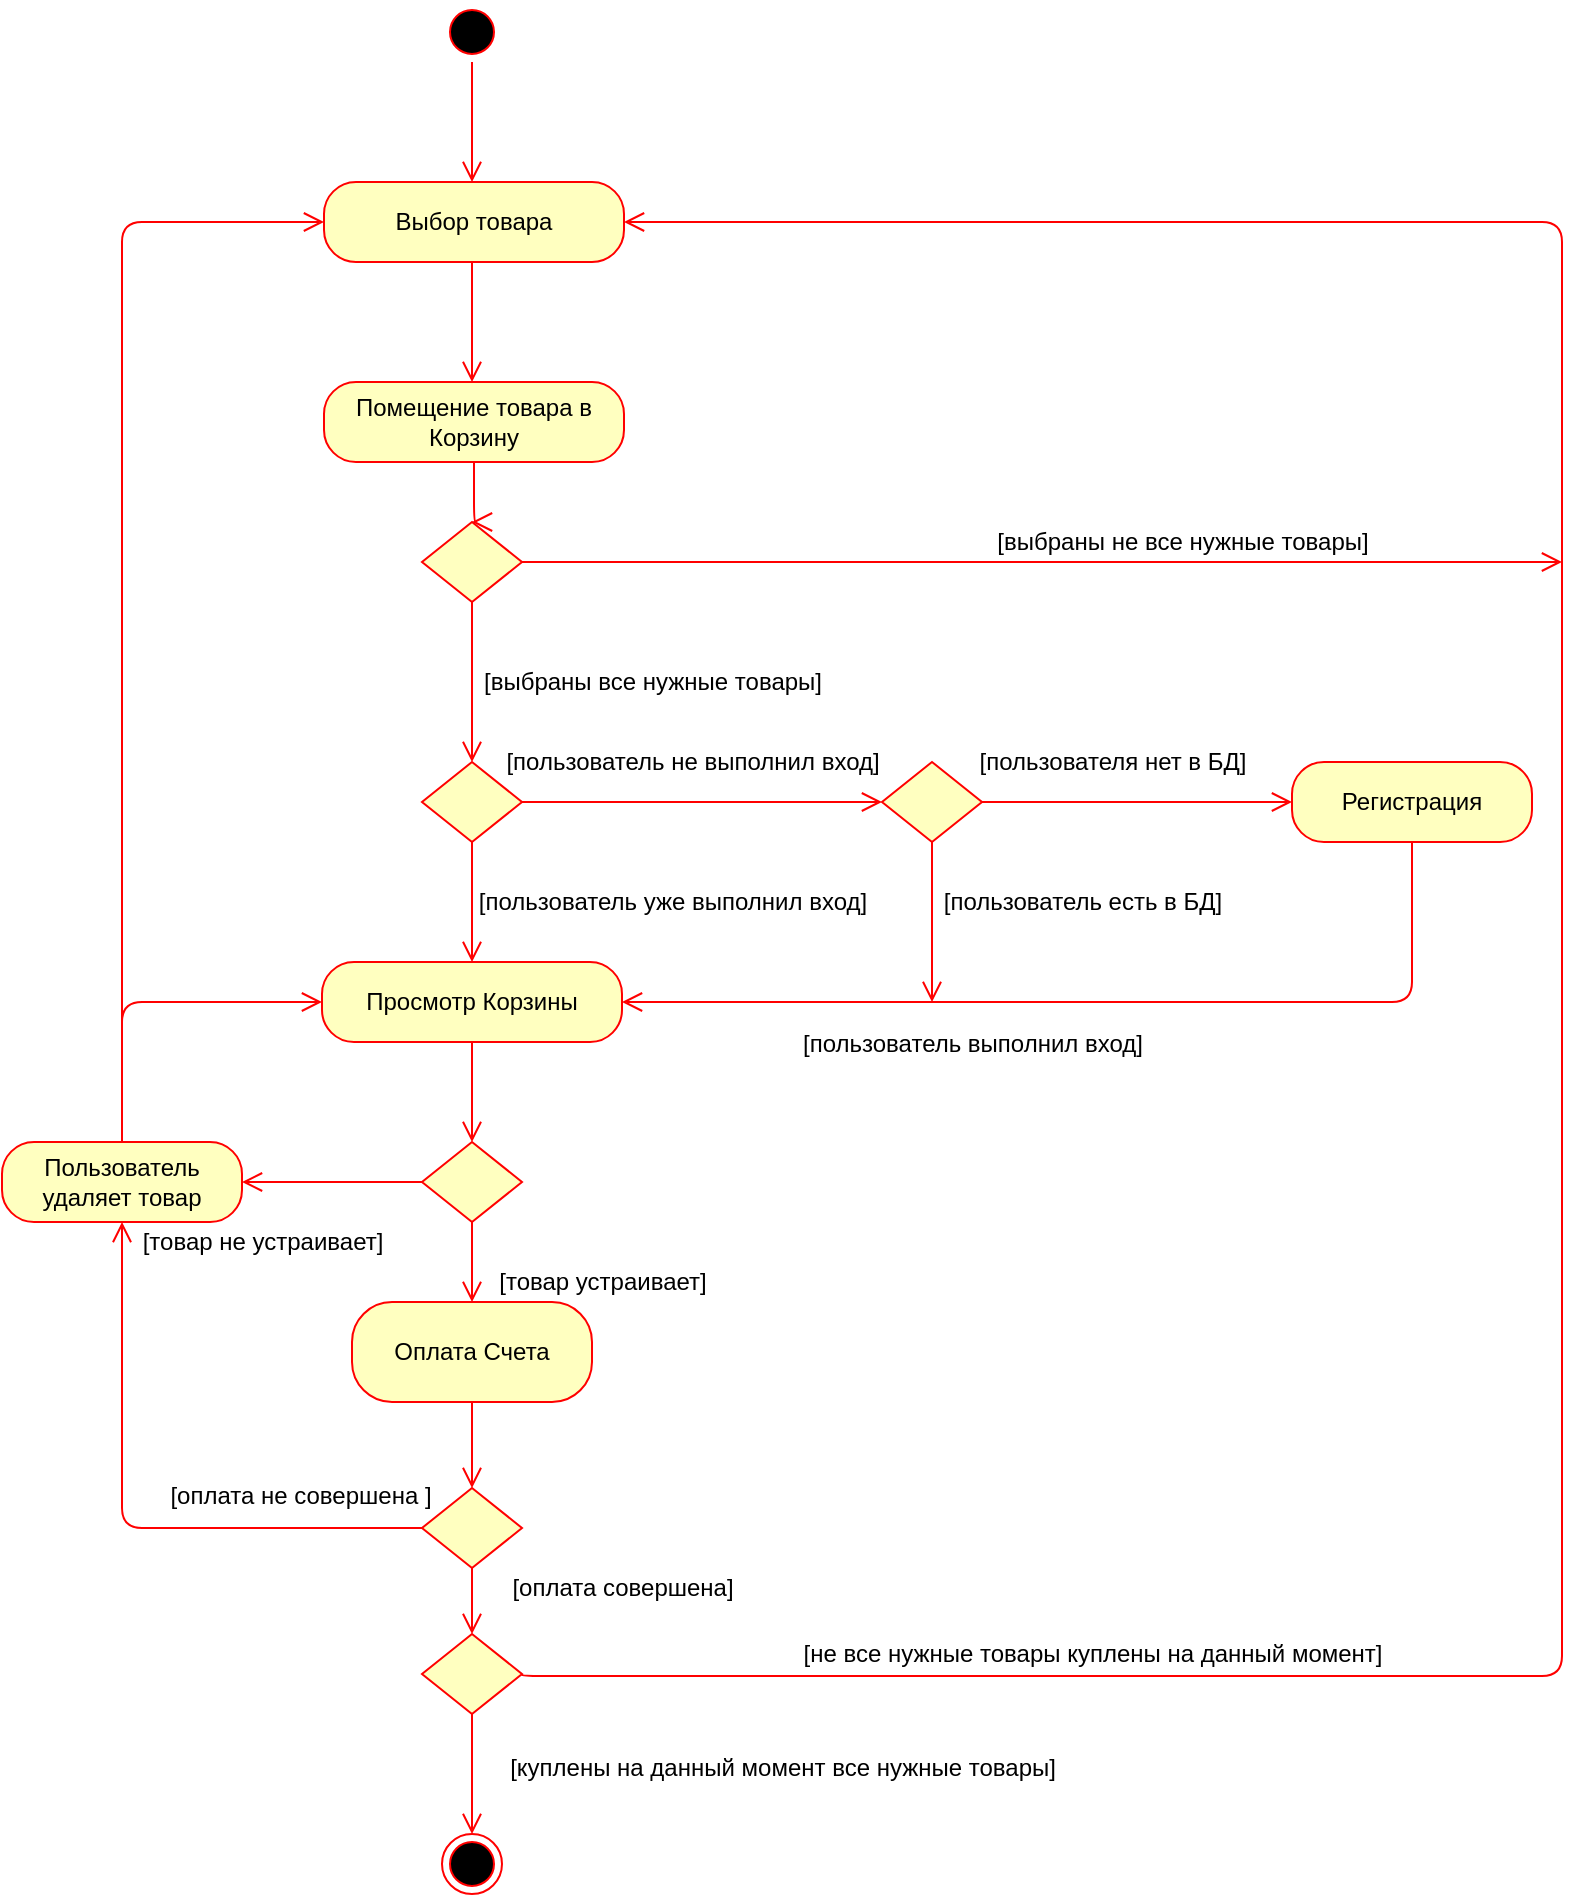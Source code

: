 <mxfile version="12.5.8" type="device"><diagram id="RycNXaT5T8x2ainJxb2U" name="Page-1"><mxGraphModel dx="1443" dy="788" grid="1" gridSize="10" guides="1" tooltips="1" connect="1" arrows="1" fold="1" page="1" pageScale="1" pageWidth="827" pageHeight="1169" math="0" shadow="0"><root><mxCell id="0"/><mxCell id="1" parent="0"/><mxCell id="czCFNgcpYrpjiyIpNuUK-1" value="" style="ellipse;html=1;shape=startState;fillColor=#000000;strokeColor=#ff0000;" parent="1" vertex="1"><mxGeometry x="230" y="73" width="30" height="30" as="geometry"/></mxCell><mxCell id="czCFNgcpYrpjiyIpNuUK-2" value="" style="edgeStyle=orthogonalEdgeStyle;html=1;verticalAlign=bottom;endArrow=open;endSize=8;strokeColor=#ff0000;" parent="1" source="czCFNgcpYrpjiyIpNuUK-1" edge="1"><mxGeometry relative="1" as="geometry"><mxPoint x="245" y="163" as="targetPoint"/><mxPoint x="245" y="103" as="sourcePoint"/></mxGeometry></mxCell><mxCell id="czCFNgcpYrpjiyIpNuUK-3" value="Выбор товара" style="rounded=1;whiteSpace=wrap;html=1;arcSize=40;fontColor=#000000;fillColor=#ffffc0;strokeColor=#ff0000;" parent="1" vertex="1"><mxGeometry x="171" y="163" width="150" height="40" as="geometry"/></mxCell><mxCell id="czCFNgcpYrpjiyIpNuUK-4" value="" style="edgeStyle=orthogonalEdgeStyle;html=1;verticalAlign=bottom;endArrow=open;endSize=8;strokeColor=#ff0000;" parent="1" source="czCFNgcpYrpjiyIpNuUK-3" edge="1"><mxGeometry relative="1" as="geometry"><mxPoint x="245" y="263" as="targetPoint"/><Array as="points"><mxPoint x="245" y="203"/><mxPoint x="245" y="203"/></Array></mxGeometry></mxCell><mxCell id="czCFNgcpYrpjiyIpNuUK-5" value="Помещение товара в Корзину" style="rounded=1;whiteSpace=wrap;html=1;arcSize=40;fontColor=#000000;fillColor=#ffffc0;strokeColor=#ff0000;" parent="1" vertex="1"><mxGeometry x="171" y="263" width="150" height="40" as="geometry"/></mxCell><mxCell id="czCFNgcpYrpjiyIpNuUK-6" value="" style="edgeStyle=orthogonalEdgeStyle;html=1;verticalAlign=bottom;endArrow=open;endSize=8;strokeColor=#ff0000;" parent="1" source="czCFNgcpYrpjiyIpNuUK-5" edge="1"><mxGeometry relative="1" as="geometry"><mxPoint x="245" y="333" as="targetPoint"/><Array as="points"><mxPoint x="246" y="333"/></Array></mxGeometry></mxCell><mxCell id="czCFNgcpYrpjiyIpNuUK-7" value="" style="rhombus;whiteSpace=wrap;html=1;fillColor=#ffffc0;strokeColor=#ff0000;" parent="1" vertex="1"><mxGeometry x="220" y="333" width="50" height="40" as="geometry"/></mxCell><mxCell id="czCFNgcpYrpjiyIpNuUK-8" value="no" style="edgeStyle=orthogonalEdgeStyle;html=1;align=left;verticalAlign=bottom;endArrow=open;endSize=8;strokeColor=#ff0000;noLabel=1;fontColor=none;" parent="1" source="czCFNgcpYrpjiyIpNuUK-7" edge="1"><mxGeometry x="-0.273" y="20" relative="1" as="geometry"><mxPoint x="790" y="353" as="targetPoint"/><mxPoint as="offset"/></mxGeometry></mxCell><mxCell id="czCFNgcpYrpjiyIpNuUK-14" value="yes" style="edgeStyle=orthogonalEdgeStyle;html=1;align=left;verticalAlign=top;endArrow=open;endSize=8;strokeColor=#ff0000;fontColor=#FFFFFF;" parent="1" source="czCFNgcpYrpjiyIpNuUK-7" edge="1"><mxGeometry x="-1" relative="1" as="geometry"><mxPoint x="245" y="453" as="targetPoint"/><mxPoint x="245" y="443" as="sourcePoint"/></mxGeometry></mxCell><mxCell id="czCFNgcpYrpjiyIpNuUK-15" value="" style="rhombus;whiteSpace=wrap;html=1;fillColor=#ffffc0;strokeColor=#ff0000;" parent="1" vertex="1"><mxGeometry x="450" y="453" width="50" height="40" as="geometry"/></mxCell><mxCell id="czCFNgcpYrpjiyIpNuUK-16" value="no" style="edgeStyle=orthogonalEdgeStyle;html=1;align=left;verticalAlign=bottom;endArrow=open;endSize=8;strokeColor=#ff0000;noLabel=1;fontColor=none;entryX=0;entryY=0.5;entryDx=0;entryDy=0;" parent="1" source="czCFNgcpYrpjiyIpNuUK-15" edge="1" target="czCFNgcpYrpjiyIpNuUK-18"><mxGeometry x="-1" relative="1" as="geometry"><mxPoint x="680" y="473" as="targetPoint"/></mxGeometry></mxCell><mxCell id="czCFNgcpYrpjiyIpNuUK-17" value="yes" style="edgeStyle=orthogonalEdgeStyle;html=1;align=left;verticalAlign=top;endArrow=open;endSize=8;strokeColor=#ff0000;noLabel=1;fontColor=none;" parent="1" source="czCFNgcpYrpjiyIpNuUK-15" edge="1"><mxGeometry x="-1" relative="1" as="geometry"><mxPoint x="475" y="573" as="targetPoint"/></mxGeometry></mxCell><mxCell id="czCFNgcpYrpjiyIpNuUK-18" value="Регистрация" style="rounded=1;whiteSpace=wrap;html=1;arcSize=40;fontColor=#000000;fillColor=#ffffc0;strokeColor=#ff0000;" parent="1" vertex="1"><mxGeometry x="655" y="453" width="120" height="40" as="geometry"/></mxCell><mxCell id="czCFNgcpYrpjiyIpNuUK-19" value="" style="edgeStyle=orthogonalEdgeStyle;html=1;verticalAlign=bottom;endArrow=open;endSize=8;strokeColor=#ff0000;entryX=1;entryY=0.5;entryDx=0;entryDy=0;exitX=0.5;exitY=1;exitDx=0;exitDy=0;" parent="1" source="czCFNgcpYrpjiyIpNuUK-18" target="czCFNgcpYrpjiyIpNuUK-20" edge="1"><mxGeometry relative="1" as="geometry"><mxPoint x="370" y="613" as="targetPoint"/><Array as="points"><mxPoint x="715" y="573"/></Array></mxGeometry></mxCell><mxCell id="czCFNgcpYrpjiyIpNuUK-20" value="Просмотр Корзины" style="rounded=1;whiteSpace=wrap;html=1;arcSize=40;fontColor=#000000;fillColor=#ffffc0;strokeColor=#ff0000;" parent="1" vertex="1"><mxGeometry x="170" y="553" width="150" height="40" as="geometry"/></mxCell><mxCell id="czCFNgcpYrpjiyIpNuUK-21" value="" style="edgeStyle=orthogonalEdgeStyle;html=1;verticalAlign=bottom;endArrow=open;endSize=8;strokeColor=#ff0000;" parent="1" source="czCFNgcpYrpjiyIpNuUK-20" edge="1"><mxGeometry relative="1" as="geometry"><mxPoint x="245" y="643" as="targetPoint"/></mxGeometry></mxCell><mxCell id="czCFNgcpYrpjiyIpNuUK-22" value="[выбраны все нужные товары]" style="text;html=1;align=center;verticalAlign=middle;resizable=0;points=[];autosize=1;" parent="1" vertex="1"><mxGeometry x="240" y="403" width="190" height="20" as="geometry"/></mxCell><mxCell id="czCFNgcpYrpjiyIpNuUK-23" value="[выбраны не все нужные товары]" style="text;html=1;align=center;verticalAlign=middle;resizable=0;points=[];autosize=1;" parent="1" vertex="1"><mxGeometry x="500" y="333" width="200" height="20" as="geometry"/></mxCell><mxCell id="czCFNgcpYrpjiyIpNuUK-27" value="" style="rhombus;whiteSpace=wrap;html=1;fillColor=#ffffc0;strokeColor=#ff0000;fontColor=none;" parent="1" vertex="1"><mxGeometry x="220" y="453" width="50" height="40" as="geometry"/></mxCell><mxCell id="czCFNgcpYrpjiyIpNuUK-28" value="no" style="edgeStyle=orthogonalEdgeStyle;html=1;align=left;verticalAlign=bottom;endArrow=open;endSize=8;strokeColor=#ff0000;fontColor=none;noLabel=1;" parent="1" source="czCFNgcpYrpjiyIpNuUK-27" edge="1"><mxGeometry x="-1" relative="1" as="geometry"><mxPoint x="450" y="473" as="targetPoint"/></mxGeometry></mxCell><mxCell id="czCFNgcpYrpjiyIpNuUK-29" value="yes" style="edgeStyle=orthogonalEdgeStyle;html=1;align=left;verticalAlign=top;endArrow=open;endSize=8;strokeColor=#ff0000;fontColor=none;noLabel=1;" parent="1" source="czCFNgcpYrpjiyIpNuUK-27" edge="1"><mxGeometry x="-1" relative="1" as="geometry"><mxPoint x="245" y="553" as="targetPoint"/></mxGeometry></mxCell><mxCell id="czCFNgcpYrpjiyIpNuUK-30" value="[пользователь не выполнил вход]" style="text;html=1;align=center;verticalAlign=middle;resizable=0;points=[];autosize=1;fontColor=none;" parent="1" vertex="1"><mxGeometry x="255" y="443" width="200" height="20" as="geometry"/></mxCell><mxCell id="czCFNgcpYrpjiyIpNuUK-31" value="[пользователь уже выполнил вход]" style="text;html=1;align=center;verticalAlign=middle;resizable=0;points=[];autosize=1;fontColor=none;" parent="1" vertex="1"><mxGeometry x="240" y="513" width="210" height="20" as="geometry"/></mxCell><mxCell id="czCFNgcpYrpjiyIpNuUK-32" value="[пользователя нет в БД]" style="text;html=1;align=center;verticalAlign=middle;resizable=0;points=[];autosize=1;fontColor=none;" parent="1" vertex="1"><mxGeometry x="490" y="443" width="150" height="20" as="geometry"/></mxCell><mxCell id="czCFNgcpYrpjiyIpNuUK-33" value="[пользователь есть в БД]" style="text;html=1;align=center;verticalAlign=middle;resizable=0;points=[];autosize=1;fontColor=none;" parent="1" vertex="1"><mxGeometry x="470" y="513" width="160" height="20" as="geometry"/></mxCell><mxCell id="czCFNgcpYrpjiyIpNuUK-34" value="[пользователь выполнил вход]" style="text;html=1;align=center;verticalAlign=middle;resizable=0;points=[];autosize=1;fontColor=none;" parent="1" vertex="1"><mxGeometry x="400" y="584" width="190" height="20" as="geometry"/></mxCell><mxCell id="czCFNgcpYrpjiyIpNuUK-35" value="[товар не устраивает]" style="text;html=1;align=center;verticalAlign=middle;resizable=0;points=[];autosize=1;fontColor=none;" parent="1" vertex="1"><mxGeometry x="70" y="683" width="140" height="20" as="geometry"/></mxCell><mxCell id="czCFNgcpYrpjiyIpNuUK-39" value="" style="rhombus;whiteSpace=wrap;html=1;fillColor=#ffffc0;strokeColor=#ff0000;fontColor=none;" parent="1" vertex="1"><mxGeometry x="220" y="643" width="50" height="40" as="geometry"/></mxCell><mxCell id="czCFNgcpYrpjiyIpNuUK-41" value="yes" style="edgeStyle=orthogonalEdgeStyle;html=1;align=left;verticalAlign=top;endArrow=open;endSize=8;strokeColor=#ff0000;fontColor=none;noLabel=1;" parent="1" source="czCFNgcpYrpjiyIpNuUK-39" edge="1"><mxGeometry x="-1" relative="1" as="geometry"><mxPoint x="245" y="723" as="targetPoint"/></mxGeometry></mxCell><mxCell id="czCFNgcpYrpjiyIpNuUK-47" value="no" style="edgeStyle=orthogonalEdgeStyle;html=1;align=left;verticalAlign=bottom;endArrow=open;endSize=8;strokeColor=#ff0000;fontColor=none;exitX=0;exitY=0.5;exitDx=0;exitDy=0;noLabel=1;" parent="1" source="czCFNgcpYrpjiyIpNuUK-39" edge="1"><mxGeometry x="-1" relative="1" as="geometry"><mxPoint x="130" y="663" as="targetPoint"/><mxPoint x="210" y="793" as="sourcePoint"/><Array as="points"><mxPoint x="180" y="663"/><mxPoint x="180" y="663"/></Array></mxGeometry></mxCell><mxCell id="czCFNgcpYrpjiyIpNuUK-49" value="[товар устраивает]" style="text;html=1;align=center;verticalAlign=middle;resizable=0;points=[];autosize=1;fontColor=none;" parent="1" vertex="1"><mxGeometry x="250" y="703" width="120" height="20" as="geometry"/></mxCell><mxCell id="czCFNgcpYrpjiyIpNuUK-50" value="Пользователь удаляет товар" style="rounded=1;whiteSpace=wrap;html=1;arcSize=40;fontColor=#000000;fillColor=#ffffc0;strokeColor=#ff0000;" parent="1" vertex="1"><mxGeometry x="10" y="643" width="120" height="40" as="geometry"/></mxCell><mxCell id="czCFNgcpYrpjiyIpNuUK-51" value="" style="edgeStyle=orthogonalEdgeStyle;html=1;verticalAlign=bottom;endArrow=open;endSize=8;strokeColor=#ff0000;fontColor=none;entryX=0;entryY=0.5;entryDx=0;entryDy=0;exitX=0.5;exitY=0;exitDx=0;exitDy=0;" parent="1" source="czCFNgcpYrpjiyIpNuUK-50" target="czCFNgcpYrpjiyIpNuUK-20" edge="1"><mxGeometry relative="1" as="geometry"><mxPoint x="50" y="393" as="targetPoint"/><Array as="points"><mxPoint x="70" y="573"/></Array></mxGeometry></mxCell><mxCell id="czCFNgcpYrpjiyIpNuUK-53" value="Оплата Счета" style="rounded=1;whiteSpace=wrap;html=1;arcSize=40;fontColor=#000000;fillColor=#ffffc0;strokeColor=#ff0000;" parent="1" vertex="1"><mxGeometry x="185" y="723" width="120" height="50" as="geometry"/></mxCell><mxCell id="czCFNgcpYrpjiyIpNuUK-54" value="" style="edgeStyle=orthogonalEdgeStyle;html=1;verticalAlign=bottom;endArrow=open;endSize=8;strokeColor=#ff0000;fontColor=none;entryX=0.5;entryY=0;entryDx=0;entryDy=0;" parent="1" source="czCFNgcpYrpjiyIpNuUK-53" edge="1" target="czCFNgcpYrpjiyIpNuUK-70"><mxGeometry relative="1" as="geometry"><mxPoint x="245" y="813" as="targetPoint"/><Array as="points"/></mxGeometry></mxCell><mxCell id="czCFNgcpYrpjiyIpNuUK-70" value="" style="rhombus;whiteSpace=wrap;html=1;fillColor=#ffffc0;strokeColor=#ff0000;fontColor=none;" parent="1" vertex="1"><mxGeometry x="220" y="816" width="50" height="40" as="geometry"/></mxCell><mxCell id="czCFNgcpYrpjiyIpNuUK-72" value="yes" style="edgeStyle=orthogonalEdgeStyle;html=1;align=left;verticalAlign=top;endArrow=open;endSize=8;strokeColor=#ff0000;fontColor=none;noLabel=1;entryX=0.5;entryY=0;entryDx=0;entryDy=0;" parent="1" source="czCFNgcpYrpjiyIpNuUK-70" target="czCFNgcpYrpjiyIpNuUK-80" edge="1"><mxGeometry x="-1" relative="1" as="geometry"><mxPoint x="245" y="896" as="targetPoint"/></mxGeometry></mxCell><mxCell id="czCFNgcpYrpjiyIpNuUK-74" value="no" style="edgeStyle=orthogonalEdgeStyle;html=1;align=left;verticalAlign=bottom;endArrow=open;endSize=8;strokeColor=#ff0000;fontColor=none;exitX=0;exitY=0.5;exitDx=0;exitDy=0;entryX=0.5;entryY=1;entryDx=0;entryDy=0;noLabel=1;" parent="1" source="czCFNgcpYrpjiyIpNuUK-70" target="czCFNgcpYrpjiyIpNuUK-50" edge="1"><mxGeometry x="-1" relative="1" as="geometry"><mxPoint x="90" y="973" as="targetPoint"/><mxPoint x="110" y="1113" as="sourcePoint"/></mxGeometry></mxCell><mxCell id="czCFNgcpYrpjiyIpNuUK-76" value="[оплата совершена]" style="text;html=1;align=center;verticalAlign=middle;resizable=0;points=[];autosize=1;fontColor=none;" parent="1" vertex="1"><mxGeometry x="255" y="856" width="130" height="20" as="geometry"/></mxCell><mxCell id="czCFNgcpYrpjiyIpNuUK-77" value="[оплата не совершена ]" style="text;html=1;align=center;verticalAlign=middle;resizable=0;points=[];autosize=1;fontColor=none;" parent="1" vertex="1"><mxGeometry x="84" y="810" width="150" height="20" as="geometry"/></mxCell><mxCell id="czCFNgcpYrpjiyIpNuUK-80" value="" style="rhombus;whiteSpace=wrap;html=1;fillColor=#ffffc0;strokeColor=#ff0000;fontColor=none;" parent="1" vertex="1"><mxGeometry x="220" y="889" width="50" height="40" as="geometry"/></mxCell><mxCell id="czCFNgcpYrpjiyIpNuUK-82" value="yes" style="edgeStyle=orthogonalEdgeStyle;html=1;align=left;verticalAlign=top;endArrow=open;endSize=8;strokeColor=#ff0000;fontColor=none;noLabel=1;" parent="1" source="czCFNgcpYrpjiyIpNuUK-80" edge="1"><mxGeometry x="-1" relative="1" as="geometry"><mxPoint x="245" y="989" as="targetPoint"/></mxGeometry></mxCell><mxCell id="czCFNgcpYrpjiyIpNuUK-83" value="[куплены на данный момент все нужные товары]" style="text;html=1;align=center;verticalAlign=middle;resizable=0;points=[];autosize=1;fontColor=none;" parent="1" vertex="1"><mxGeometry x="255" y="946" width="290" height="20" as="geometry"/></mxCell><mxCell id="czCFNgcpYrpjiyIpNuUK-84" value="" style="ellipse;html=1;shape=endState;fillColor=#000000;strokeColor=#ff0000;fontColor=none;" parent="1" vertex="1"><mxGeometry x="230" y="989" width="30" height="30" as="geometry"/></mxCell><mxCell id="czCFNgcpYrpjiyIpNuUK-85" value="[не все нужные товары куплены на данный момент]" style="text;html=1;align=center;verticalAlign=middle;resizable=0;points=[];autosize=1;fontColor=none;" parent="1" vertex="1"><mxGeometry x="400" y="889" width="310" height="20" as="geometry"/></mxCell><mxCell id="czCFNgcpYrpjiyIpNuUK-88" value="no" style="edgeStyle=orthogonalEdgeStyle;html=1;align=left;verticalAlign=bottom;endArrow=open;endSize=8;strokeColor=#ff0000;fontColor=none;noLabel=1;entryX=1;entryY=0.5;entryDx=0;entryDy=0;exitX=1;exitY=0.5;exitDx=0;exitDy=0;" parent="1" source="czCFNgcpYrpjiyIpNuUK-80" target="czCFNgcpYrpjiyIpNuUK-3" edge="1"><mxGeometry x="-1" relative="1" as="geometry"><mxPoint x="910" y="173" as="targetPoint"/><mxPoint x="350" y="1175" as="sourcePoint"/><Array as="points"><mxPoint x="270" y="910"/><mxPoint x="790" y="910"/><mxPoint x="790" y="183"/></Array></mxGeometry></mxCell><mxCell id="czCFNgcpYrpjiyIpNuUK-91" value="" style="edgeStyle=orthogonalEdgeStyle;html=1;verticalAlign=bottom;endArrow=open;endSize=8;strokeColor=#ff0000;fontColor=none;entryX=0;entryY=0.5;entryDx=0;entryDy=0;exitX=0.5;exitY=0;exitDx=0;exitDy=0;" parent="1" source="czCFNgcpYrpjiyIpNuUK-50" target="czCFNgcpYrpjiyIpNuUK-3" edge="1"><mxGeometry relative="1" as="geometry"><mxPoint x="240" y="583" as="targetPoint"/><mxPoint x="80" y="753" as="sourcePoint"/><Array as="points"><mxPoint x="70" y="183"/></Array></mxGeometry></mxCell></root></mxGraphModel></diagram></mxfile>
